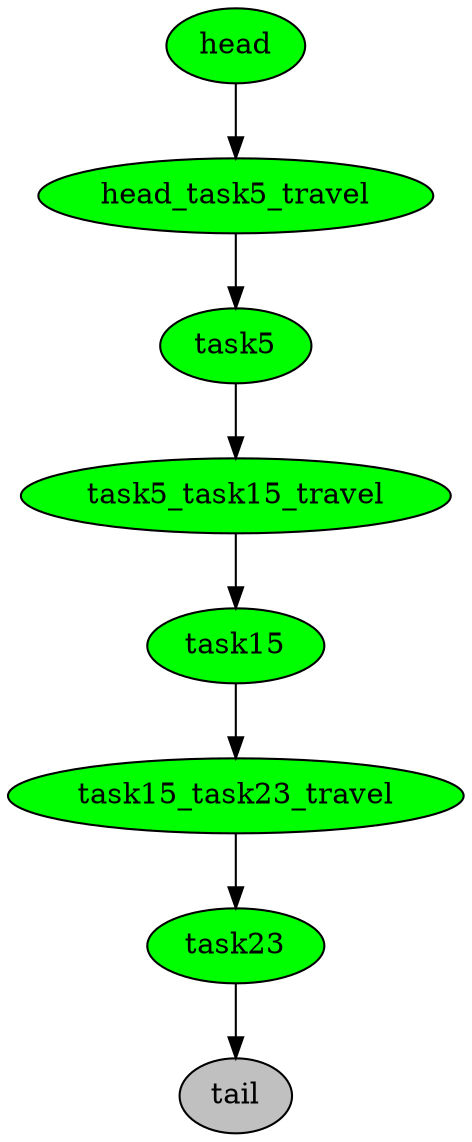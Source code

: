digraph timeline {
head[label="head",style=filled,fillcolor=green,fontcolor=black];
head_task5_travel[label="head_task5_travel",style=filled,fillcolor=green,fontcolor=black];
task5[label="task5",style=filled,fillcolor=green,fontcolor=black];
task5_task15_travel[label="task5_task15_travel",style=filled,fillcolor=green,fontcolor=black];
task15[label="task15",style=filled,fillcolor=green,fontcolor=black];
task15_task23_travel[label="task15_task23_travel",style=filled,fillcolor=green,fontcolor=black];
task23[label="task23",style=filled,fillcolor=green,fontcolor=black];
tail[label="tail",style=filled,fillcolor=gray,fontcolor=black];
"head"->"head_task5_travel"[color=black];
"head_task5_travel"->"task5"[color=black];
"task5"->"task5_task15_travel"[color=black];
"task5_task15_travel"->"task15"[color=black];
"task15"->"task15_task23_travel"[color=black];
"task15_task23_travel"->"task23"[color=black];
"task23"->"tail"[color=black];
}
